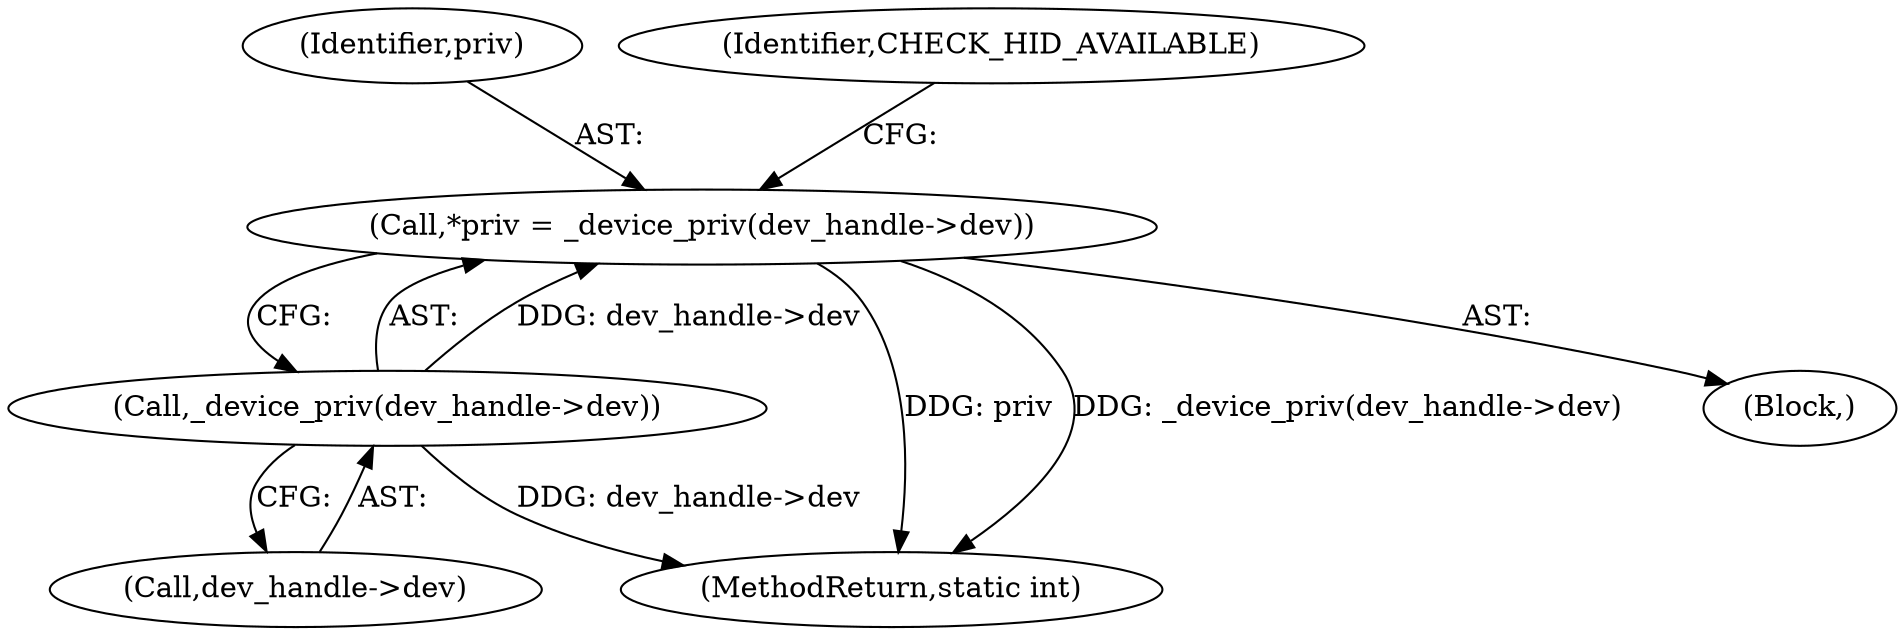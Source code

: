 digraph "1_Chrome_ac149a8d4371c0e01e0934fdd57b09e86f96b5b9_21@pointer" {
"1000113" [label="(Call,*priv = _device_priv(dev_handle->dev))"];
"1000115" [label="(Call,_device_priv(dev_handle->dev))"];
"1000157" [label="(MethodReturn,static int)"];
"1000114" [label="(Identifier,priv)"];
"1000113" [label="(Call,*priv = _device_priv(dev_handle->dev))"];
"1000119" [label="(Identifier,CHECK_HID_AVAILABLE)"];
"1000115" [label="(Call,_device_priv(dev_handle->dev))"];
"1000116" [label="(Call,dev_handle->dev)"];
"1000106" [label="(Block,)"];
"1000113" -> "1000106"  [label="AST: "];
"1000113" -> "1000115"  [label="CFG: "];
"1000114" -> "1000113"  [label="AST: "];
"1000115" -> "1000113"  [label="AST: "];
"1000119" -> "1000113"  [label="CFG: "];
"1000113" -> "1000157"  [label="DDG: priv"];
"1000113" -> "1000157"  [label="DDG: _device_priv(dev_handle->dev)"];
"1000115" -> "1000113"  [label="DDG: dev_handle->dev"];
"1000115" -> "1000116"  [label="CFG: "];
"1000116" -> "1000115"  [label="AST: "];
"1000115" -> "1000157"  [label="DDG: dev_handle->dev"];
}
